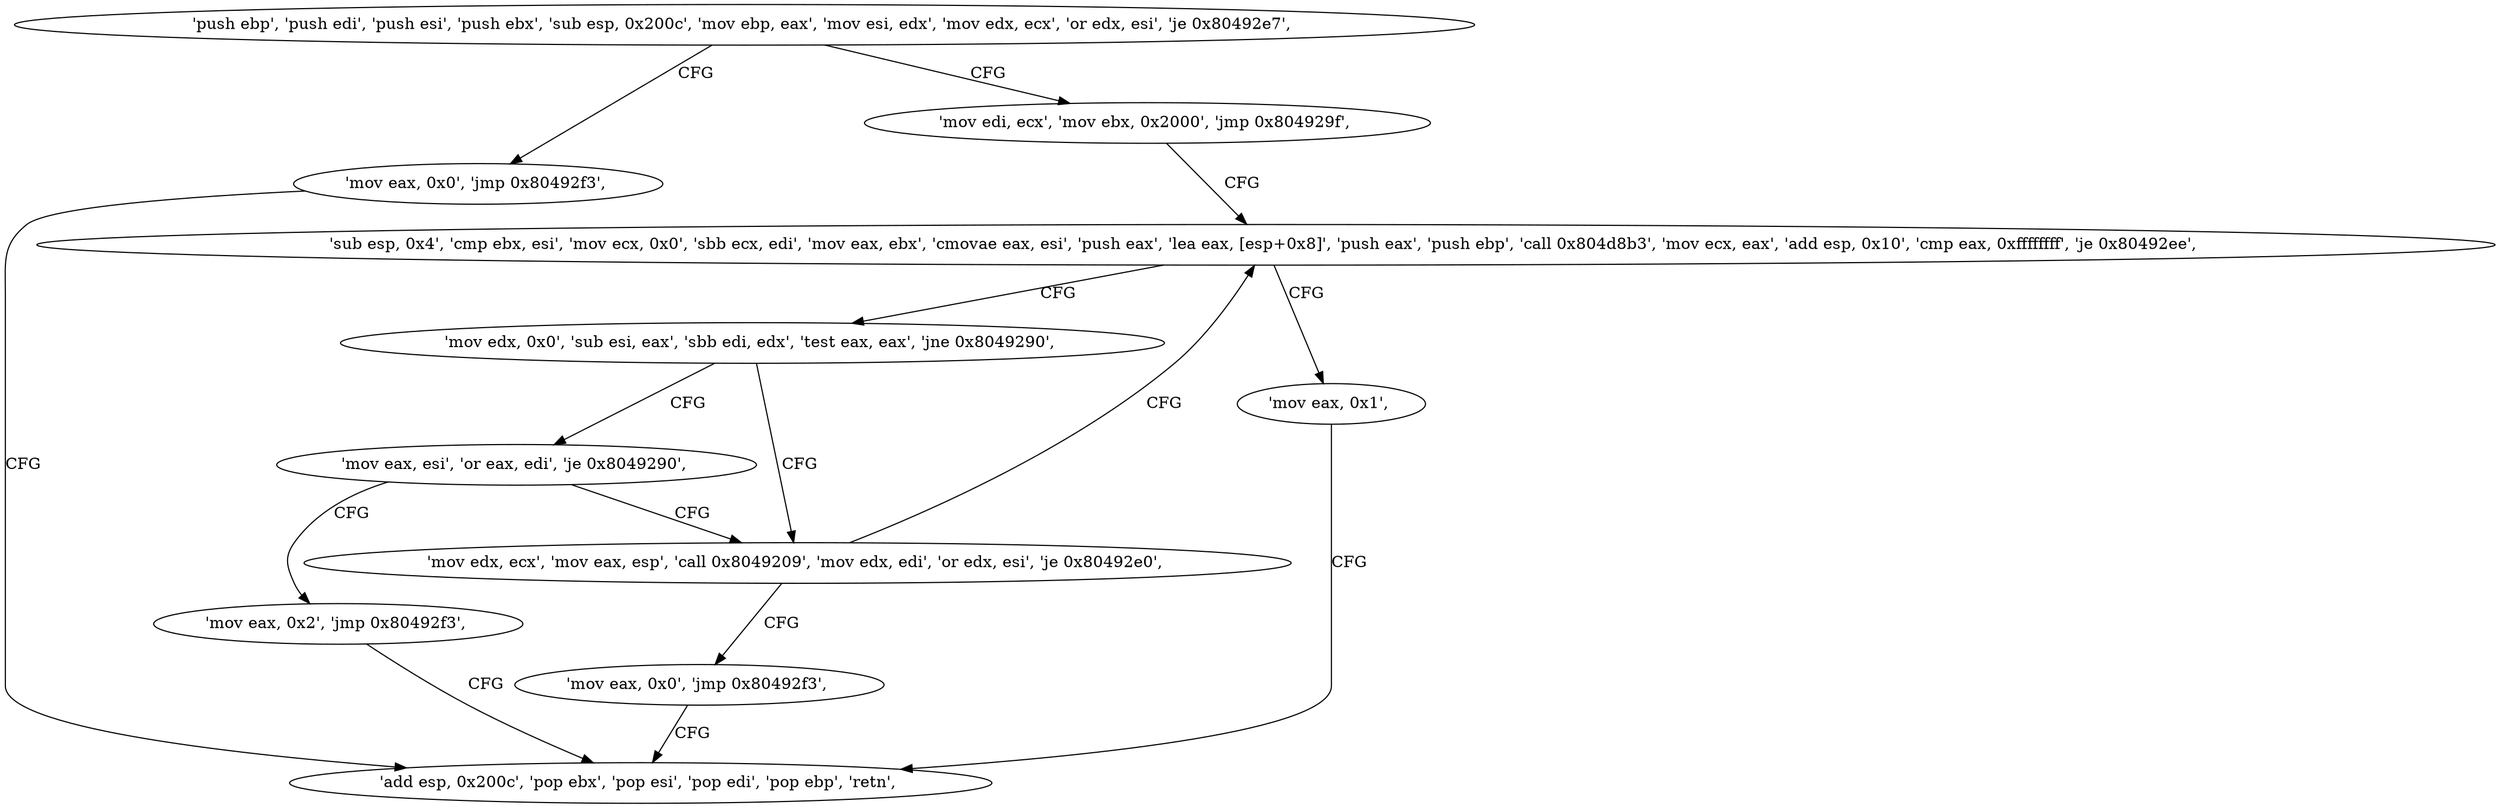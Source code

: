 digraph "func" {
"134517363" [label = "'push ebp', 'push edi', 'push esi', 'push ebx', 'sub esp, 0x200c', 'mov ebp, eax', 'mov esi, edx', 'mov edx, ecx', 'or edx, esi', 'je 0x80492e7', " ]
"134517479" [label = "'mov eax, 0x0', 'jmp 0x80492f3', " ]
"134517383" [label = "'mov edi, ecx', 'mov ebx, 0x2000', 'jmp 0x804929f', " ]
"134517491" [label = "'add esp, 0x200c', 'pop ebx', 'pop esi', 'pop edi', 'pop ebp', 'retn', " ]
"134517407" [label = "'sub esp, 0x4', 'cmp ebx, esi', 'mov ecx, 0x0', 'sbb ecx, edi', 'mov eax, ebx', 'cmovae eax, esi', 'push eax', 'lea eax, [esp+0x8]', 'push eax', 'push ebp', 'call 0x804d8b3', 'mov ecx, eax', 'add esp, 0x10', 'cmp eax, 0xffffffff', 'je 0x80492ee', " ]
"134517486" [label = "'mov eax, 0x1', " ]
"134517446" [label = "'mov edx, 0x0', 'sub esi, eax', 'sbb edi, edx', 'test eax, eax', 'jne 0x8049290', " ]
"134517392" [label = "'mov edx, ecx', 'mov eax, esp', 'call 0x8049209', 'mov edx, edi', 'or edx, esi', 'je 0x80492e0', " ]
"134517459" [label = "'mov eax, esi', 'or eax, edi', 'je 0x8049290', " ]
"134517472" [label = "'mov eax, 0x0', 'jmp 0x80492f3', " ]
"134517465" [label = "'mov eax, 0x2', 'jmp 0x80492f3', " ]
"134517363" -> "134517479" [ label = "CFG" ]
"134517363" -> "134517383" [ label = "CFG" ]
"134517479" -> "134517491" [ label = "CFG" ]
"134517383" -> "134517407" [ label = "CFG" ]
"134517407" -> "134517486" [ label = "CFG" ]
"134517407" -> "134517446" [ label = "CFG" ]
"134517486" -> "134517491" [ label = "CFG" ]
"134517446" -> "134517392" [ label = "CFG" ]
"134517446" -> "134517459" [ label = "CFG" ]
"134517392" -> "134517472" [ label = "CFG" ]
"134517392" -> "134517407" [ label = "CFG" ]
"134517459" -> "134517392" [ label = "CFG" ]
"134517459" -> "134517465" [ label = "CFG" ]
"134517472" -> "134517491" [ label = "CFG" ]
"134517465" -> "134517491" [ label = "CFG" ]
}
